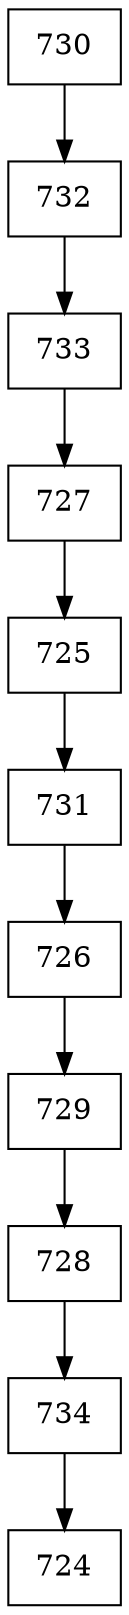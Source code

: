 digraph G {
  node [shape=record];
  node0 [label="{730}"];
  node0 -> node1;
  node1 [label="{732}"];
  node1 -> node2;
  node2 [label="{733}"];
  node2 -> node3;
  node3 [label="{727}"];
  node3 -> node4;
  node4 [label="{725}"];
  node4 -> node5;
  node5 [label="{731}"];
  node5 -> node6;
  node6 [label="{726}"];
  node6 -> node7;
  node7 [label="{729}"];
  node7 -> node8;
  node8 [label="{728}"];
  node8 -> node9;
  node9 [label="{734}"];
  node9 -> node10;
  node10 [label="{724}"];
}
